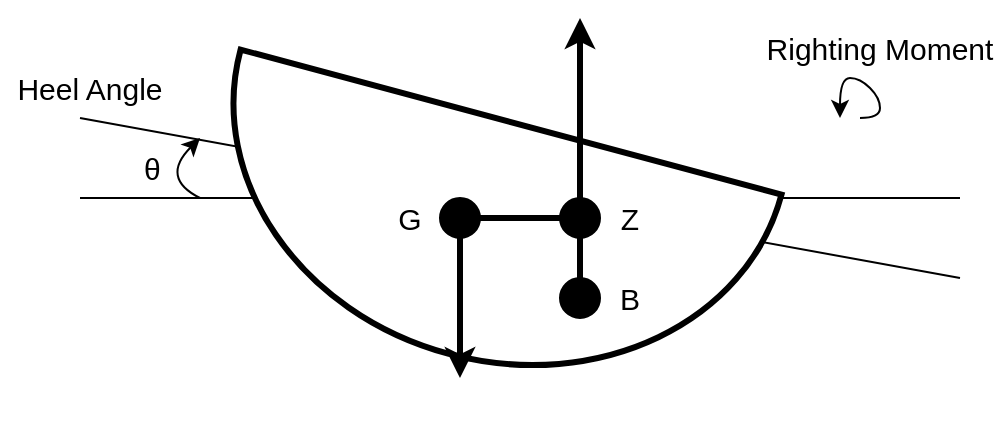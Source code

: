 <mxfile version="20.8.16" type="device"><diagram name="Page-1" id="MMg35rhKOPuQGt7mJrr1"><mxGraphModel dx="819" dy="442" grid="1" gridSize="10" guides="1" tooltips="1" connect="1" arrows="1" fold="1" page="1" pageScale="1" pageWidth="827" pageHeight="1169" math="0" shadow="0"><root><mxCell id="0"/><mxCell id="1" parent="0"/><mxCell id="Hefb8ugbdsyZ_CYEV4fl-8" value="" style="curved=1;endArrow=classic;html=1;rounded=0;" edge="1" parent="1"><mxGeometry width="50" height="50" relative="1" as="geometry"><mxPoint x="300" y="360" as="sourcePoint"/><mxPoint x="300" y="330" as="targetPoint"/><Array as="points"><mxPoint x="280" y="350"/></Array></mxGeometry></mxCell><mxCell id="Hefb8ugbdsyZ_CYEV4fl-6" value="" style="endArrow=none;html=1;rounded=0;" edge="1" parent="1"><mxGeometry width="50" height="50" relative="1" as="geometry"><mxPoint x="680" y="400" as="sourcePoint"/><mxPoint x="240" y="320" as="targetPoint"/></mxGeometry></mxCell><mxCell id="Hefb8ugbdsyZ_CYEV4fl-5" value="" style="endArrow=none;html=1;rounded=0;" edge="1" parent="1"><mxGeometry width="50" height="50" relative="1" as="geometry"><mxPoint x="240" y="360" as="sourcePoint"/><mxPoint x="680" y="360" as="targetPoint"/></mxGeometry></mxCell><mxCell id="Hefb8ugbdsyZ_CYEV4fl-1" value="" style="verticalLabelPosition=bottom;verticalAlign=top;html=1;shape=mxgraph.basic.half_circle;rotation=15;strokeWidth=3;" vertex="1" parent="1"><mxGeometry x="300" y="320" width="280" height="120" as="geometry"/></mxCell><mxCell id="Hefb8ugbdsyZ_CYEV4fl-2" value="" style="ellipse;whiteSpace=wrap;html=1;aspect=fixed;fillColor=#000000;" vertex="1" parent="1"><mxGeometry x="420" y="360" width="20" height="20" as="geometry"/></mxCell><mxCell id="Hefb8ugbdsyZ_CYEV4fl-3" value="" style="ellipse;whiteSpace=wrap;html=1;aspect=fixed;fillColor=#000000;" vertex="1" parent="1"><mxGeometry x="480" y="400" width="20" height="20" as="geometry"/></mxCell><mxCell id="Hefb8ugbdsyZ_CYEV4fl-4" value="" style="ellipse;whiteSpace=wrap;html=1;aspect=fixed;fillColor=#000000;" vertex="1" parent="1"><mxGeometry x="480" y="360" width="20" height="20" as="geometry"/></mxCell><mxCell id="Hefb8ugbdsyZ_CYEV4fl-9" value="&lt;span dir=&quot;ltr&quot; role=&quot;presentation&quot; style=&quot;left: 399.635px; top: 580.572px; font-family: sans-serif;&quot;&gt;&lt;font style=&quot;font-size: 15px;&quot;&gt;θ&lt;/font&gt;&lt;/span&gt;&lt;span dir=&quot;ltr&quot; role=&quot;presentation&quot; style=&quot;left: 405.488px; top: 580.572px; font-size: 11.771px; font-family: sans-serif;&quot;&gt;&lt;/span&gt;" style="text;whiteSpace=wrap;html=1;" vertex="1" parent="1"><mxGeometry x="270" y="330" width="10" height="20" as="geometry"/></mxCell><mxCell id="Hefb8ugbdsyZ_CYEV4fl-10" value="Heel Angle" style="text;strokeColor=none;align=center;fillColor=none;html=1;verticalAlign=middle;whiteSpace=wrap;rounded=0;fontSize=15;" vertex="1" parent="1"><mxGeometry x="200" y="290" width="90" height="30" as="geometry"/></mxCell><mxCell id="Hefb8ugbdsyZ_CYEV4fl-11" value="" style="curved=1;endArrow=classic;html=1;rounded=0;fontSize=15;" edge="1" parent="1"><mxGeometry width="50" height="50" relative="1" as="geometry"><mxPoint x="630" y="320" as="sourcePoint"/><mxPoint x="620" y="320" as="targetPoint"/><Array as="points"><mxPoint x="640" y="320"/><mxPoint x="640" y="310"/><mxPoint x="630" y="300"/><mxPoint x="620" y="300"/></Array></mxGeometry></mxCell><mxCell id="Hefb8ugbdsyZ_CYEV4fl-12" value="" style="endArrow=classic;html=1;rounded=0;fontSize=15;exitX=0.5;exitY=0;exitDx=0;exitDy=0;strokeWidth=3;" edge="1" parent="1" source="Hefb8ugbdsyZ_CYEV4fl-3"><mxGeometry width="50" height="50" relative="1" as="geometry"><mxPoint x="510" y="340" as="sourcePoint"/><mxPoint x="490" y="270" as="targetPoint"/></mxGeometry></mxCell><mxCell id="Hefb8ugbdsyZ_CYEV4fl-13" value="" style="endArrow=classic;html=1;rounded=0;fontSize=15;exitX=0.5;exitY=1;exitDx=0;exitDy=0;strokeWidth=3;" edge="1" parent="1" source="Hefb8ugbdsyZ_CYEV4fl-2"><mxGeometry width="50" height="50" relative="1" as="geometry"><mxPoint x="590" y="470" as="sourcePoint"/><mxPoint x="430" y="450" as="targetPoint"/></mxGeometry></mxCell><mxCell id="Hefb8ugbdsyZ_CYEV4fl-14" value="" style="endArrow=none;html=1;rounded=0;fontSize=15;exitX=1;exitY=0.5;exitDx=0;exitDy=0;strokeWidth=3;" edge="1" parent="1" source="Hefb8ugbdsyZ_CYEV4fl-2" target="Hefb8ugbdsyZ_CYEV4fl-4"><mxGeometry width="50" height="50" relative="1" as="geometry"><mxPoint x="440" y="520" as="sourcePoint"/><mxPoint x="490" y="470" as="targetPoint"/></mxGeometry></mxCell><mxCell id="Hefb8ugbdsyZ_CYEV4fl-15" value="Righting Moment" style="text;strokeColor=none;align=center;fillColor=none;html=1;verticalAlign=middle;whiteSpace=wrap;rounded=0;fontSize=15;" vertex="1" parent="1"><mxGeometry x="580" y="270" width="120" height="30" as="geometry"/></mxCell><mxCell id="Hefb8ugbdsyZ_CYEV4fl-16" value="G" style="text;strokeColor=none;align=center;fillColor=none;html=1;verticalAlign=middle;whiteSpace=wrap;rounded=0;fontSize=15;" vertex="1" parent="1"><mxGeometry x="390" y="355" width="30" height="30" as="geometry"/></mxCell><mxCell id="Hefb8ugbdsyZ_CYEV4fl-17" value="Z" style="text;strokeColor=none;align=center;fillColor=none;html=1;verticalAlign=middle;whiteSpace=wrap;rounded=0;fontSize=15;" vertex="1" parent="1"><mxGeometry x="500" y="355" width="30" height="30" as="geometry"/></mxCell><mxCell id="Hefb8ugbdsyZ_CYEV4fl-18" value="B" style="text;strokeColor=none;align=center;fillColor=none;html=1;verticalAlign=middle;whiteSpace=wrap;rounded=0;fontSize=15;" vertex="1" parent="1"><mxGeometry x="500" y="395" width="30" height="30" as="geometry"/></mxCell></root></mxGraphModel></diagram></mxfile>